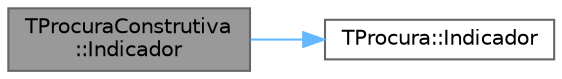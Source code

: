 digraph "TProcuraConstrutiva::Indicador"
{
 // LATEX_PDF_SIZE
  bgcolor="transparent";
  edge [fontname=Helvetica,fontsize=10,labelfontname=Helvetica,labelfontsize=10];
  node [fontname=Helvetica,fontsize=10,shape=box,height=0.2,width=0.4];
  rankdir="LR";
  Node1 [id="Node000001",label="TProcuraConstrutiva\l::Indicador",height=0.2,width=0.4,color="gray40", fillcolor="grey60", style="filled", fontcolor="black",tooltip="Redefinição. Ver TProcura::Indicador()."];
  Node1 -> Node2 [id="edge1_Node000001_Node000002",color="steelblue1",style="solid",tooltip=" "];
  Node2 [id="Node000002",label="TProcura::Indicador",height=0.2,width=0.4,color="grey40", fillcolor="white", style="filled",URL="$classTProcura.html#a39f8ec3e0c97c7bc1bcd45e685168da2",tooltip="Retorna um indicador, após a execução do algoritmo."];
}
